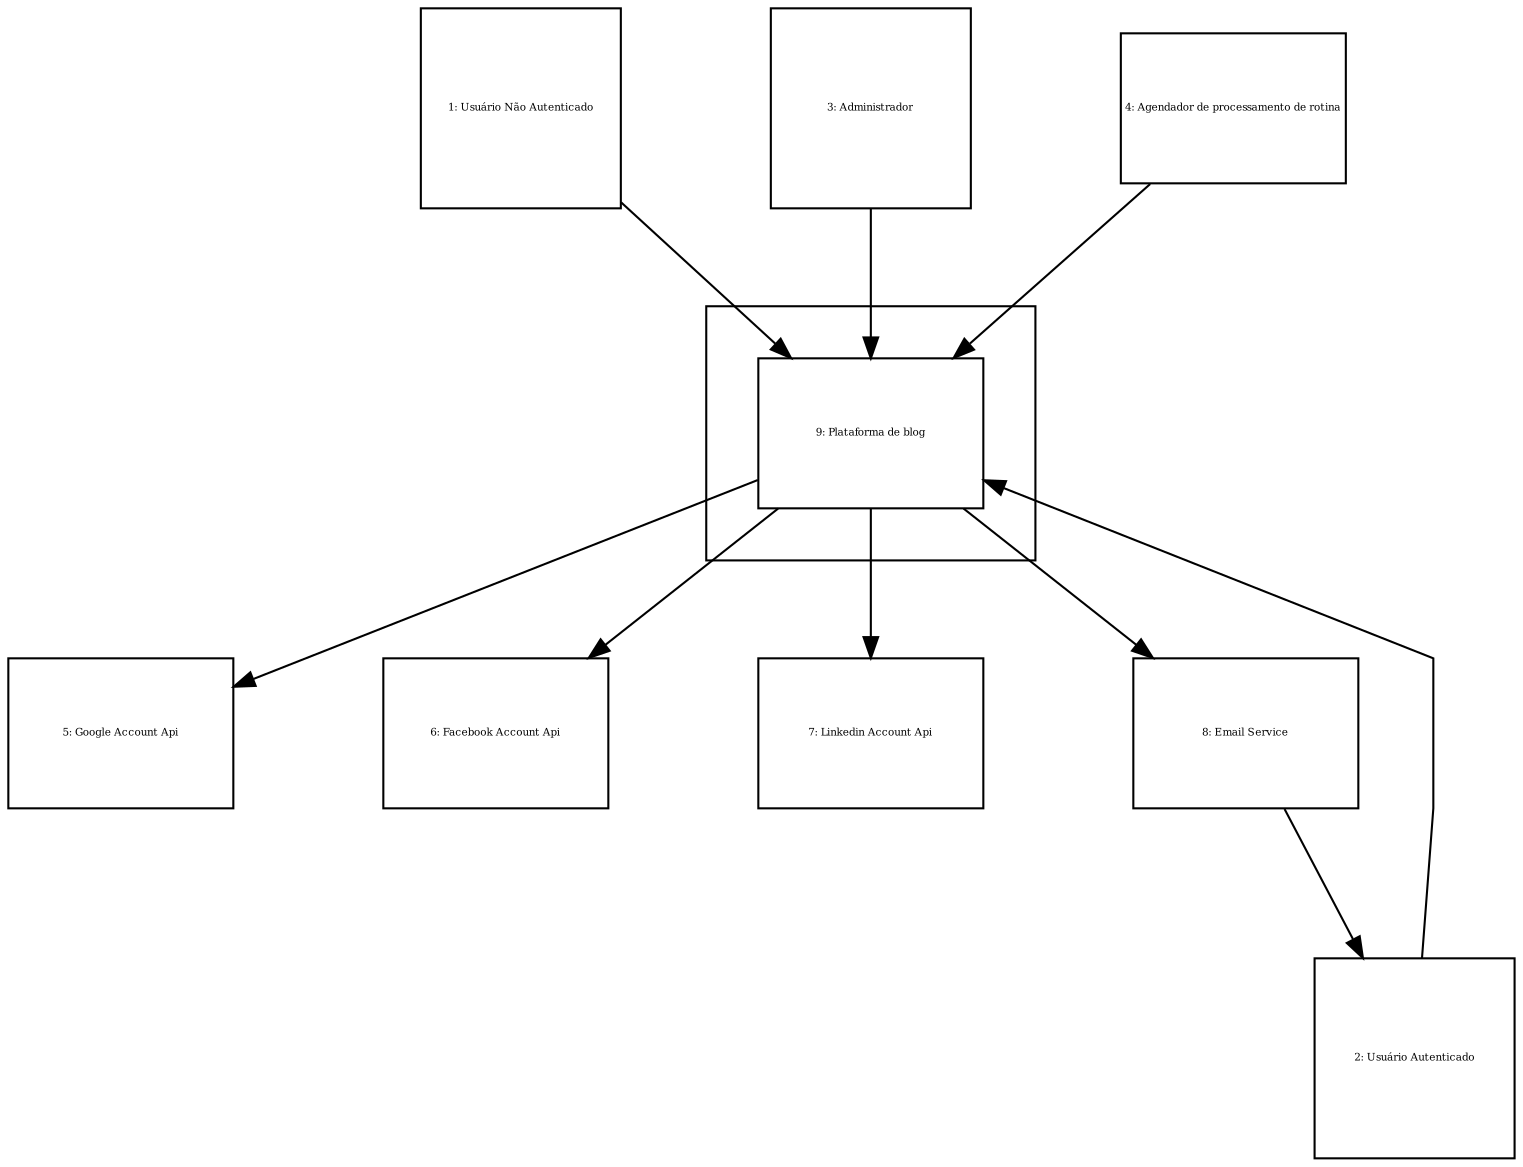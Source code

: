 digraph {
  compound=true
  graph [splines=polyline,rankdir=TB,ranksep=1.0,nodesep=1.0,fontsize=5]
  node [shape=box,fontsize=5]
  edge []

  subgraph cluster_enterprise {
    margin=25
    9 [width=1.500000,height=1.000000,fixedsize=true,id=9,label="9: Plataforma de blog"]
  }

  1 [width=1.333333,height=1.333333,fixedsize=true,id=1,label="1: Usuário Não Autenticado"]
  2 [width=1.333333,height=1.333333,fixedsize=true,id=2,label="2: Usuário Autenticado"]
  3 [width=1.333333,height=1.333333,fixedsize=true,id=3,label="3: Administrador"]
  4 [width=1.500000,height=1.000000,fixedsize=true,id=4,label="4: Agendador de processamento de rotina"]
  5 [width=1.500000,height=1.000000,fixedsize=true,id=5,label="5: Google Account Api"]
  6 [width=1.500000,height=1.000000,fixedsize=true,id=6,label="6: Facebook Account Api"]
  7 [width=1.500000,height=1.000000,fixedsize=true,id=7,label="7: Linkedin Account Api"]
  8 [width=1.500000,height=1.000000,fixedsize=true,id=8,label="8: Email Service"]

  3 -> 9 [id=28]
  2 -> 9 [id=26]
  9 -> 6 [id=36]
  1 -> 9 [id=24]
  9 -> 8 [id=41]
  8 -> 2 [id=42]
  9 -> 5 [id=33]
  4 -> 9 [id=30]
  9 -> 7 [id=39]
}